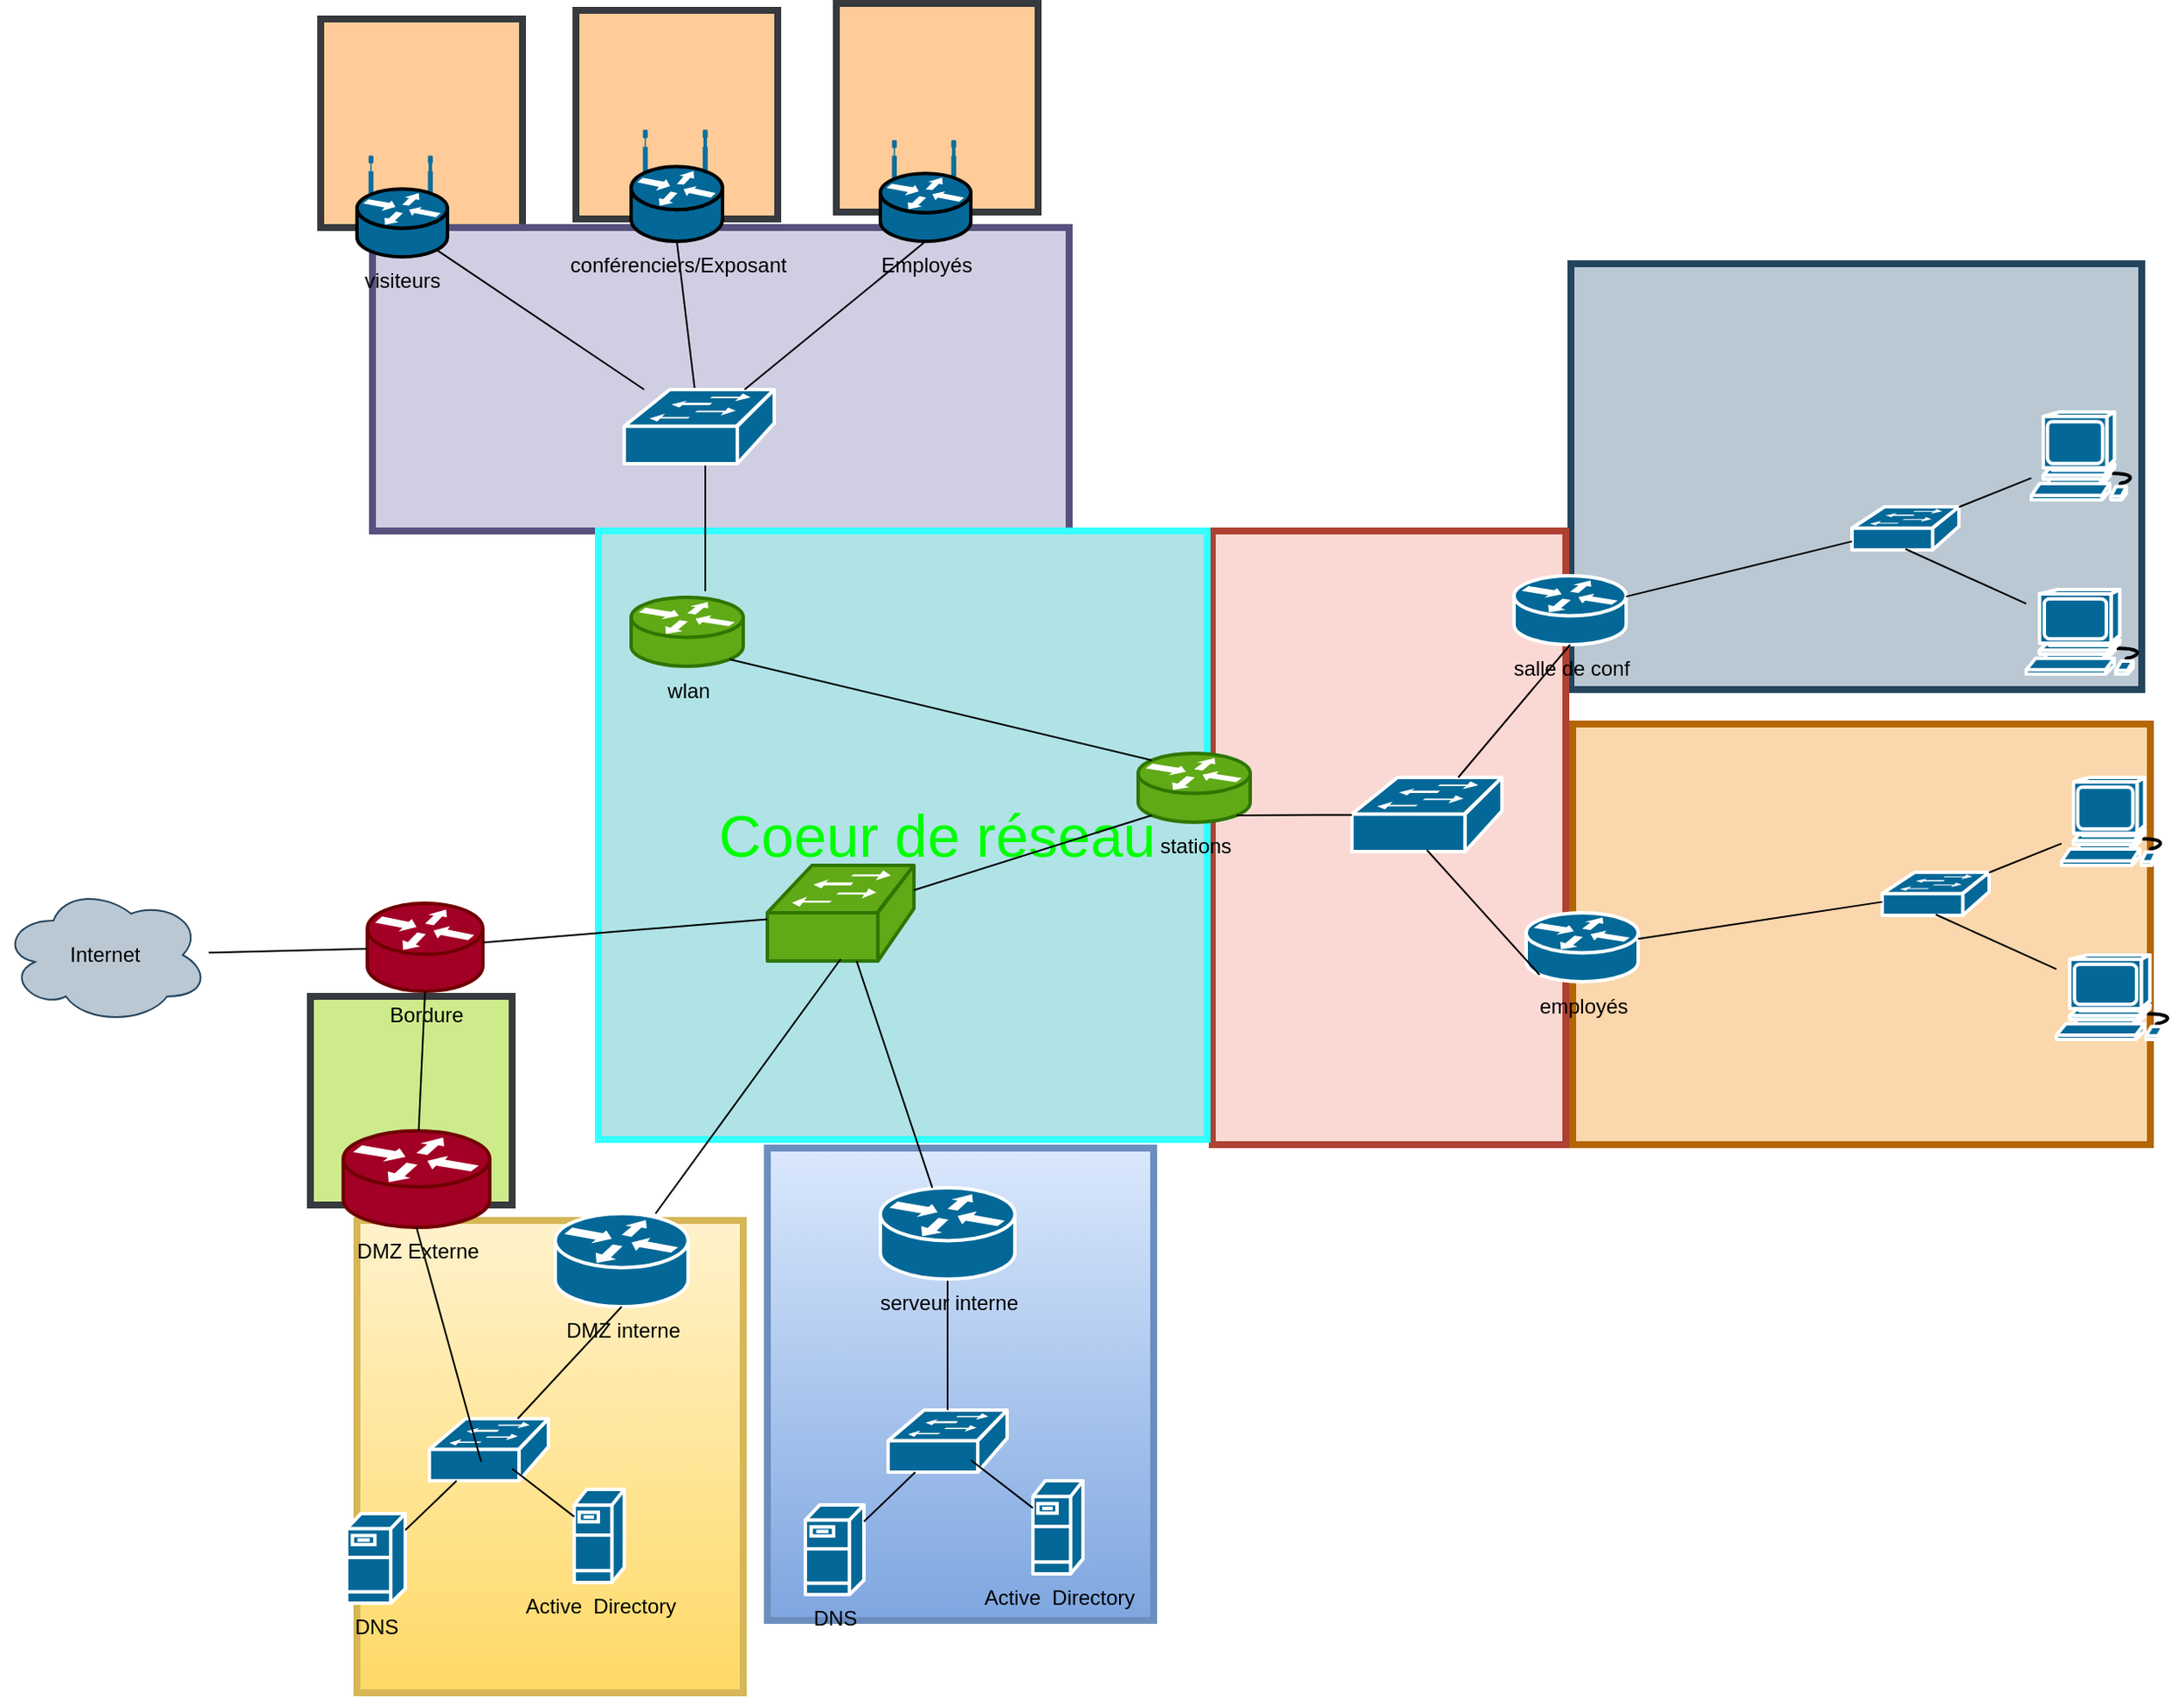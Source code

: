 <mxfile>
    <diagram id="FkvyLt1QBYBLUU6qPOaO" name="Page-1">
        <mxGraphModel dx="927" dy="1512" grid="0" gridSize="10" guides="1" tooltips="1" connect="1" arrows="1" fold="1" page="0" pageScale="1" pageWidth="850" pageHeight="1100" background="#ffffff" math="0" shadow="0">
            <root>
                <mxCell id="0"/>
                <mxCell id="1" parent="0"/>
                <mxCell id="95" value="wireless" style="rounded=0;whiteSpace=wrap;html=1;strokeColor=#36393d;strokeWidth=4;fontSize=34;fillColor=#ffcc99;noLabel=1;" vertex="1" parent="1">
                    <mxGeometry x="310" y="-428" width="117" height="121" as="geometry"/>
                </mxCell>
                <mxCell id="94" value="wireless" style="rounded=0;whiteSpace=wrap;html=1;strokeColor=#36393d;strokeWidth=4;fontSize=34;fillColor=#ffcc99;noLabel=1;" vertex="1" parent="1">
                    <mxGeometry x="458" y="-433" width="117" height="121" as="geometry"/>
                </mxCell>
                <mxCell id="92" value="wireless" style="rounded=0;whiteSpace=wrap;html=1;strokeColor=#36393d;strokeWidth=4;fontSize=34;fillColor=#ffcc99;noLabel=1;" vertex="1" parent="1">
                    <mxGeometry x="609" y="-437" width="117" height="121" as="geometry"/>
                </mxCell>
                <mxCell id="91" value="wireless" style="rounded=0;whiteSpace=wrap;html=1;strokeColor=#36393d;strokeWidth=4;fontSize=34;fillColor=#cdeb8b;noLabel=1;" vertex="1" parent="1">
                    <mxGeometry x="304" y="139" width="117" height="121" as="geometry"/>
                </mxCell>
                <mxCell id="90" value="wireless" style="rounded=0;whiteSpace=wrap;html=1;strokeColor=#d6b656;strokeWidth=4;fontSize=34;fillColor=#fff2cc;noLabel=1;gradientColor=#ffd966;" vertex="1" parent="1">
                    <mxGeometry x="331" y="269" width="224" height="274" as="geometry"/>
                </mxCell>
                <mxCell id="89" value="wireless" style="rounded=0;whiteSpace=wrap;html=1;strokeColor=#6c8ebf;strokeWidth=4;fontSize=34;fillColor=#dae8fc;noLabel=1;gradientColor=#7ea6e0;" vertex="1" parent="1">
                    <mxGeometry x="569" y="227" width="224" height="274" as="geometry"/>
                </mxCell>
                <mxCell id="76" value="" style="rounded=0;whiteSpace=wrap;html=1;strokeColor=#b46504;strokeWidth=4;fontSize=34;fillColor=#fad7ac;" vertex="1" parent="1">
                    <mxGeometry x="1036" y="-19" width="335" height="244" as="geometry"/>
                </mxCell>
                <mxCell id="77" value="" style="rounded=0;whiteSpace=wrap;html=1;strokeColor=#23445d;strokeWidth=4;fontSize=34;fillColor=#bac8d3;" vertex="1" parent="1">
                    <mxGeometry x="1035" y="-286" width="331" height="247" as="geometry"/>
                </mxCell>
                <mxCell id="75" value="" style="rounded=0;whiteSpace=wrap;html=1;strokeColor=#ae4132;strokeWidth=4;fontSize=34;fillColor=#fad9d5;" vertex="1" parent="1">
                    <mxGeometry x="827" y="-131" width="205" height="356" as="geometry"/>
                </mxCell>
                <mxCell id="74" value="wireless" style="rounded=0;whiteSpace=wrap;html=1;strokeColor=#56517e;strokeWidth=4;fontSize=34;fillColor=#d0cee2;fontColor=none;noLabel=1;" vertex="1" parent="1">
                    <mxGeometry x="340" y="-307" width="404" height="176" as="geometry"/>
                </mxCell>
                <mxCell id="73" value="&lt;blockquote style=&quot;margin: 0 0 0 40px; border: none; padding: 0px;&quot;&gt;&lt;font style=&quot;font-size: 34px;&quot; color=&quot;#00ff00&quot;&gt;Coeur de réseau&lt;/font&gt;&lt;/blockquote&gt;" style="whiteSpace=wrap;html=1;aspect=fixed;strokeColor=#33FFFF;strokeWidth=4;fillColor=#b0e3e6;labelPosition=center;verticalLabelPosition=middle;align=center;verticalAlign=middle;" vertex="1" parent="1">
                    <mxGeometry x="471" y="-131" width="353" height="353" as="geometry"/>
                </mxCell>
                <mxCell id="2" value="&lt;font color=&quot;#000000&quot;&gt;Active&amp;nbsp; Directory&lt;/font&gt;" style="shape=mxgraph.cisco.servers.fileserver;sketch=0;html=1;pointerEvents=1;dashed=0;fillColor=#036897;strokeColor=#ffffff;strokeWidth=2;verticalLabelPosition=bottom;verticalAlign=top;align=center;outlineConnect=0;" vertex="1" parent="1">
                    <mxGeometry x="723" y="420" width="29" height="54" as="geometry"/>
                </mxCell>
                <mxCell id="3" value="&lt;font color=&quot;#000000&quot;&gt;DNS&lt;/font&gt;" style="shape=mxgraph.cisco.servers.fileserver;sketch=0;html=1;pointerEvents=1;dashed=0;fillColor=#036897;strokeColor=#ffffff;strokeWidth=2;verticalLabelPosition=bottom;verticalAlign=top;align=center;outlineConnect=0;" vertex="1" parent="1">
                    <mxGeometry x="591" y="434" width="34" height="52" as="geometry"/>
                </mxCell>
                <mxCell id="8" value="visiteurs" style="shape=mxgraph.cisco.routers.wireless_router;sketch=0;html=1;pointerEvents=1;dashed=0;fillColor=#036897;strokeColor=#000000;strokeWidth=2;verticalLabelPosition=bottom;verticalAlign=top;align=center;outlineConnect=0;fontColor=#000000;" vertex="1" parent="1">
                    <mxGeometry x="331" y="-348" width="52.5" height="58" as="geometry"/>
                </mxCell>
                <mxCell id="9" value="conférenciers/Exposant" style="shape=mxgraph.cisco.routers.wireless_router;sketch=0;html=1;pointerEvents=1;dashed=0;fillColor=#036897;strokeColor=#000000;strokeWidth=2;verticalLabelPosition=bottom;verticalAlign=top;align=center;outlineConnect=0;fontColor=#000000;" vertex="1" parent="1">
                    <mxGeometry x="490" y="-363" width="53" height="64" as="geometry"/>
                </mxCell>
                <mxCell id="12" value="&lt;font color=&quot;#000000&quot;&gt;Internet&lt;/font&gt;" style="ellipse;shape=cloud;whiteSpace=wrap;html=1;fillColor=#bac8d3;strokeColor=#23445d;" vertex="1" parent="1">
                    <mxGeometry x="125" y="75" width="120" height="80" as="geometry"/>
                </mxCell>
                <mxCell id="13" value="" style="shape=mxgraph.cisco.switches.workgroup_switch;sketch=0;html=1;pointerEvents=1;dashed=0;fillColor=#036897;strokeColor=#ffffff;strokeWidth=2;verticalLabelPosition=bottom;verticalAlign=top;align=center;outlineConnect=0;fontColor=#000000;" vertex="1" parent="1">
                    <mxGeometry x="1198" y="-145" width="62" height="25" as="geometry"/>
                </mxCell>
                <mxCell id="18" value="" style="shape=mxgraph.cisco.switches.workgroup_switch;sketch=0;html=1;pointerEvents=1;dashed=0;fillColor=#60a917;strokeColor=#2D7600;strokeWidth=2;verticalLabelPosition=bottom;verticalAlign=top;align=center;outlineConnect=0;fontColor=#ffffff;" vertex="1" parent="1">
                    <mxGeometry x="569" y="63" width="85" height="55.5" as="geometry"/>
                </mxCell>
                <mxCell id="19" value="" style="shape=mxgraph.cisco.switches.workgroup_switch;sketch=0;html=1;pointerEvents=1;dashed=0;fillColor=#036897;strokeColor=#ffffff;strokeWidth=2;verticalLabelPosition=bottom;verticalAlign=top;align=center;outlineConnect=0;fontColor=#000000;" vertex="1" parent="1">
                    <mxGeometry x="639" y="379" width="69" height="36" as="geometry"/>
                </mxCell>
                <mxCell id="20" value="" style="endArrow=none;html=1;fontColor=#000000;strokeColor=#000000;" edge="1" parent="1" source="33" target="19">
                    <mxGeometry width="50" height="50" relative="1" as="geometry">
                        <mxPoint x="673.5" y="334.0" as="sourcePoint"/>
                        <mxPoint x="834" y="272" as="targetPoint"/>
                    </mxGeometry>
                </mxCell>
                <mxCell id="21" value="" style="endArrow=none;html=1;strokeColor=#000000;fontColor=#000000;" edge="1" parent="1" target="2">
                    <mxGeometry width="50" height="50" relative="1" as="geometry">
                        <mxPoint x="687" y="408" as="sourcePoint"/>
                        <mxPoint x="834" y="272" as="targetPoint"/>
                    </mxGeometry>
                </mxCell>
                <mxCell id="22" value="" style="endArrow=none;html=1;strokeColor=#000000;fontColor=#000000;" edge="1" parent="1" source="3" target="19">
                    <mxGeometry width="50" height="50" relative="1" as="geometry">
                        <mxPoint x="617" y="440" as="sourcePoint"/>
                        <mxPoint x="667" y="390" as="targetPoint"/>
                    </mxGeometry>
                </mxCell>
                <mxCell id="23" value="" style="shape=mxgraph.cisco.computers_and_peripherals.workstation;sketch=0;html=1;pointerEvents=1;dashed=0;fillColor=#036897;strokeColor=#ffffff;strokeWidth=2;verticalLabelPosition=bottom;verticalAlign=top;align=center;outlineConnect=0;fontColor=#000000;" vertex="1" parent="1">
                    <mxGeometry x="1299" y="-97" width="72" height="49" as="geometry"/>
                </mxCell>
                <mxCell id="24" value="" style="shape=mxgraph.cisco.computers_and_peripherals.workstation;sketch=0;html=1;pointerEvents=1;dashed=0;fillColor=#036897;strokeColor=#ffffff;strokeWidth=2;verticalLabelPosition=bottom;verticalAlign=top;align=center;outlineConnect=0;fontColor=#000000;" vertex="1" parent="1">
                    <mxGeometry x="1302" y="-200" width="64" height="51" as="geometry"/>
                </mxCell>
                <mxCell id="26" value="" style="endArrow=none;html=1;strokeColor=#000000;fontColor=#000000;exitX=0.5;exitY=0.98;exitDx=0;exitDy=0;exitPerimeter=0;" edge="1" parent="1" source="13" target="23">
                    <mxGeometry width="50" height="50" relative="1" as="geometry">
                        <mxPoint x="1230" y="-24" as="sourcePoint"/>
                        <mxPoint x="1280" y="-74" as="targetPoint"/>
                    </mxGeometry>
                </mxCell>
                <mxCell id="27" value="" style="endArrow=none;html=1;strokeColor=#000000;fontColor=#000000;" edge="1" parent="1" source="13" target="24">
                    <mxGeometry width="50" height="50" relative="1" as="geometry">
                        <mxPoint x="1252" y="-126" as="sourcePoint"/>
                        <mxPoint x="1295" y="-163" as="targetPoint"/>
                    </mxGeometry>
                </mxCell>
                <mxCell id="29" value="Bordure" style="shape=mxgraph.cisco.routers.router;sketch=0;html=1;pointerEvents=1;dashed=0;fillColor=#a20025;strokeColor=#6F0000;strokeWidth=2;verticalLabelPosition=bottom;verticalAlign=top;align=center;outlineConnect=0;fontColor=#000000;" vertex="1" parent="1">
                    <mxGeometry x="337" y="85" width="67" height="51" as="geometry"/>
                </mxCell>
                <mxCell id="32" value="DMZ Externe" style="shape=mxgraph.cisco.routers.router;sketch=0;html=1;pointerEvents=1;dashed=0;fillColor=#a20025;strokeColor=#6F0000;strokeWidth=2;verticalLabelPosition=bottom;verticalAlign=top;align=center;outlineConnect=0;fontColor=#000000;" vertex="1" parent="1">
                    <mxGeometry x="323" y="217" width="85" height="56" as="geometry"/>
                </mxCell>
                <mxCell id="33" value="serveur interne" style="shape=mxgraph.cisco.routers.router;sketch=0;html=1;pointerEvents=1;dashed=0;fillColor=#036897;strokeColor=#ffffff;strokeWidth=2;verticalLabelPosition=bottom;verticalAlign=top;align=center;outlineConnect=0;fontColor=#000000;" vertex="1" parent="1">
                    <mxGeometry x="634.5" y="250" width="78" height="53" as="geometry"/>
                </mxCell>
                <mxCell id="34" value="DMZ interne" style="shape=mxgraph.cisco.routers.router;sketch=0;html=1;pointerEvents=1;dashed=0;fillColor=#036897;strokeColor=#ffffff;strokeWidth=2;verticalLabelPosition=bottom;verticalAlign=top;align=center;outlineConnect=0;fontColor=#000000;" vertex="1" parent="1">
                    <mxGeometry x="446" y="265" width="77" height="54" as="geometry"/>
                </mxCell>
                <mxCell id="35" value="salle de conf" style="shape=mxgraph.cisco.routers.router;sketch=0;html=1;pointerEvents=1;dashed=0;fillColor=#036897;strokeColor=#ffffff;strokeWidth=2;verticalLabelPosition=bottom;verticalAlign=top;align=center;outlineConnect=0;fontColor=#000000;" vertex="1" parent="1">
                    <mxGeometry x="1002" y="-105" width="65" height="40" as="geometry"/>
                </mxCell>
                <mxCell id="36" value="stations" style="shape=mxgraph.cisco.routers.router;sketch=0;html=1;pointerEvents=1;dashed=0;fillColor=#60a917;strokeColor=#2D7600;strokeWidth=2;verticalLabelPosition=bottom;verticalAlign=top;align=center;outlineConnect=0;fontColor=#000000;" vertex="1" parent="1">
                    <mxGeometry x="784" y="-2" width="65" height="40" as="geometry"/>
                </mxCell>
                <mxCell id="38" value="" style="endArrow=none;html=1;strokeColor=#000000;fontColor=#000000;" edge="1" parent="1" source="13" target="35">
                    <mxGeometry width="50" height="50" relative="1" as="geometry">
                        <mxPoint x="871" y="100" as="sourcePoint"/>
                        <mxPoint x="921" y="50" as="targetPoint"/>
                    </mxGeometry>
                </mxCell>
                <mxCell id="39" value="" style="shape=mxgraph.cisco.switches.workgroup_switch;sketch=0;html=1;pointerEvents=1;dashed=0;fillColor=#036897;strokeColor=#ffffff;strokeWidth=2;verticalLabelPosition=bottom;verticalAlign=top;align=center;outlineConnect=0;fontColor=#000000;" vertex="1" parent="1">
                    <mxGeometry x="1215.5" y="67" width="62" height="25" as="geometry"/>
                </mxCell>
                <mxCell id="40" value="" style="shape=mxgraph.cisco.computers_and_peripherals.workstation;sketch=0;html=1;pointerEvents=1;dashed=0;fillColor=#036897;strokeColor=#ffffff;strokeWidth=2;verticalLabelPosition=bottom;verticalAlign=top;align=center;outlineConnect=0;fontColor=#000000;" vertex="1" parent="1">
                    <mxGeometry x="1316.5" y="115" width="72" height="49" as="geometry"/>
                </mxCell>
                <mxCell id="41" value="" style="shape=mxgraph.cisco.computers_and_peripherals.workstation;sketch=0;html=1;pointerEvents=1;dashed=0;fillColor=#036897;strokeColor=#ffffff;strokeWidth=2;verticalLabelPosition=bottom;verticalAlign=top;align=center;outlineConnect=0;fontColor=#000000;" vertex="1" parent="1">
                    <mxGeometry x="1319.5" y="12" width="64" height="51" as="geometry"/>
                </mxCell>
                <mxCell id="42" value="" style="endArrow=none;html=1;strokeColor=#000000;fontColor=#000000;exitX=0.5;exitY=0.98;exitDx=0;exitDy=0;exitPerimeter=0;" edge="1" parent="1" source="39" target="40">
                    <mxGeometry width="50" height="50" relative="1" as="geometry">
                        <mxPoint x="1247.5" y="188" as="sourcePoint"/>
                        <mxPoint x="1297.5" y="138" as="targetPoint"/>
                    </mxGeometry>
                </mxCell>
                <mxCell id="43" value="" style="endArrow=none;html=1;strokeColor=#000000;fontColor=#000000;" edge="1" parent="1" source="39" target="41">
                    <mxGeometry width="50" height="50" relative="1" as="geometry">
                        <mxPoint x="1269.5" y="86" as="sourcePoint"/>
                        <mxPoint x="1312.5" y="49" as="targetPoint"/>
                    </mxGeometry>
                </mxCell>
                <mxCell id="44" value="employés" style="shape=mxgraph.cisco.routers.router;sketch=0;html=1;pointerEvents=1;dashed=0;fillColor=#036897;strokeColor=#ffffff;strokeWidth=2;verticalLabelPosition=bottom;verticalAlign=top;align=center;outlineConnect=0;fontColor=#000000;" vertex="1" parent="1">
                    <mxGeometry x="1009" y="90.5" width="65" height="40" as="geometry"/>
                </mxCell>
                <mxCell id="45" value="" style="endArrow=none;html=1;strokeColor=#000000;fontColor=#000000;" edge="1" parent="1" source="39" target="44">
                    <mxGeometry width="50" height="50" relative="1" as="geometry">
                        <mxPoint x="888.5" y="312" as="sourcePoint"/>
                        <mxPoint x="938.5" y="262" as="targetPoint"/>
                    </mxGeometry>
                </mxCell>
                <mxCell id="49" value="wlan" style="shape=mxgraph.cisco.routers.router;sketch=0;html=1;pointerEvents=1;dashed=0;fillColor=#60a917;strokeColor=#2D7600;strokeWidth=2;verticalLabelPosition=bottom;verticalAlign=top;align=center;outlineConnect=0;fontColor=#000000;" vertex="1" parent="1">
                    <mxGeometry x="490" y="-92.5" width="65" height="40" as="geometry"/>
                </mxCell>
                <mxCell id="50" value="Employés" style="shape=mxgraph.cisco.routers.wireless_router;sketch=0;html=1;pointerEvents=1;dashed=0;fillColor=#036897;strokeColor=#000000;strokeWidth=2;verticalLabelPosition=bottom;verticalAlign=top;align=center;outlineConnect=0;fontColor=#000000;" vertex="1" parent="1">
                    <mxGeometry x="634.5" y="-357" width="52.5" height="58" as="geometry"/>
                </mxCell>
                <mxCell id="52" value="&lt;font color=&quot;#000000&quot;&gt;Active&amp;nbsp; Directory&lt;/font&gt;" style="shape=mxgraph.cisco.servers.fileserver;sketch=0;html=1;pointerEvents=1;dashed=0;fillColor=#036897;strokeColor=#ffffff;strokeWidth=2;verticalLabelPosition=bottom;verticalAlign=top;align=center;outlineConnect=0;" vertex="1" parent="1">
                    <mxGeometry x="457" y="425" width="29" height="54" as="geometry"/>
                </mxCell>
                <mxCell id="53" value="&lt;font color=&quot;#000000&quot;&gt;DNS&lt;/font&gt;" style="shape=mxgraph.cisco.servers.fileserver;sketch=0;html=1;pointerEvents=1;dashed=0;fillColor=#036897;strokeColor=#ffffff;strokeWidth=2;verticalLabelPosition=bottom;verticalAlign=top;align=center;outlineConnect=0;" vertex="1" parent="1">
                    <mxGeometry x="325" y="439" width="34" height="52" as="geometry"/>
                </mxCell>
                <mxCell id="54" value="" style="shape=mxgraph.cisco.switches.workgroup_switch;sketch=0;html=1;pointerEvents=1;dashed=0;fillColor=#036897;strokeColor=#ffffff;strokeWidth=2;verticalLabelPosition=bottom;verticalAlign=top;align=center;outlineConnect=0;fontColor=#000000;" vertex="1" parent="1">
                    <mxGeometry x="373" y="384" width="69" height="36" as="geometry"/>
                </mxCell>
                <mxCell id="55" value="" style="endArrow=none;html=1;strokeColor=#000000;fontColor=#000000;" edge="1" parent="1" target="52">
                    <mxGeometry width="50" height="50" relative="1" as="geometry">
                        <mxPoint x="421" y="413" as="sourcePoint"/>
                        <mxPoint x="568" y="277" as="targetPoint"/>
                    </mxGeometry>
                </mxCell>
                <mxCell id="56" value="" style="endArrow=none;html=1;strokeColor=#000000;fontColor=#000000;" edge="1" parent="1" source="53" target="54">
                    <mxGeometry width="50" height="50" relative="1" as="geometry">
                        <mxPoint x="351" y="445" as="sourcePoint"/>
                        <mxPoint x="401" y="395" as="targetPoint"/>
                    </mxGeometry>
                </mxCell>
                <mxCell id="57" value="" style="endArrow=none;html=1;strokeColor=#000000;fontColor=#000000;entryX=0.5;entryY=1;entryDx=0;entryDy=0;entryPerimeter=0;" edge="1" parent="1" source="32" target="29">
                    <mxGeometry width="50" height="50" relative="1" as="geometry">
                        <mxPoint x="309" y="235" as="sourcePoint"/>
                        <mxPoint x="359" y="185" as="targetPoint"/>
                    </mxGeometry>
                </mxCell>
                <mxCell id="58" value="" style="endArrow=none;html=1;strokeColor=#000000;fontColor=#000000;entryX=0.5;entryY=1;entryDx=0;entryDy=0;entryPerimeter=0;" edge="1" parent="1" source="54" target="34">
                    <mxGeometry width="50" height="50" relative="1" as="geometry">
                        <mxPoint x="560" y="381" as="sourcePoint"/>
                        <mxPoint x="666" y="324" as="targetPoint"/>
                    </mxGeometry>
                </mxCell>
                <mxCell id="59" value="" style="endArrow=none;html=1;strokeColor=#000000;fontColor=#000000;" edge="1" parent="1" source="12" target="29">
                    <mxGeometry width="50" height="50" relative="1" as="geometry">
                        <mxPoint x="616" y="374" as="sourcePoint"/>
                        <mxPoint x="666" y="324" as="targetPoint"/>
                    </mxGeometry>
                </mxCell>
                <mxCell id="60" value="" style="endArrow=none;html=1;strokeColor=#000000;fontColor=#000000;exitX=0.5;exitY=1;exitDx=0;exitDy=0;exitPerimeter=0;entryX=0.435;entryY=0.694;entryDx=0;entryDy=0;entryPerimeter=0;" edge="1" parent="1" source="32" target="54">
                    <mxGeometry width="50" height="50" relative="1" as="geometry">
                        <mxPoint x="616" y="208" as="sourcePoint"/>
                        <mxPoint x="666" y="158" as="targetPoint"/>
                    </mxGeometry>
                </mxCell>
                <mxCell id="61" value="" style="endArrow=none;html=1;strokeColor=#000000;fontColor=#000000;entryX=0.5;entryY=0.98;entryDx=0;entryDy=0;entryPerimeter=0;" edge="1" parent="1" source="34" target="18">
                    <mxGeometry width="50" height="50" relative="1" as="geometry">
                        <mxPoint x="616" y="208" as="sourcePoint"/>
                        <mxPoint x="666" y="158" as="targetPoint"/>
                    </mxGeometry>
                </mxCell>
                <mxCell id="62" value="" style="endArrow=none;html=1;strokeColor=#000000;fontColor=#000000;entryX=0.12;entryY=0.9;entryDx=0;entryDy=0;entryPerimeter=0;" edge="1" parent="1" source="18" target="36">
                    <mxGeometry width="50" height="50" relative="1" as="geometry">
                        <mxPoint x="616" y="208" as="sourcePoint"/>
                        <mxPoint x="666" y="158" as="targetPoint"/>
                    </mxGeometry>
                </mxCell>
                <mxCell id="63" value="" style="endArrow=none;html=1;strokeColor=#000000;fontColor=#000000;entryX=0.12;entryY=0.1;entryDx=0;entryDy=0;entryPerimeter=0;exitX=0.88;exitY=0.9;exitDx=0;exitDy=0;exitPerimeter=0;" edge="1" parent="1" source="49" target="36">
                    <mxGeometry width="50" height="50" relative="1" as="geometry">
                        <mxPoint x="616" y="208" as="sourcePoint"/>
                        <mxPoint x="666" y="158" as="targetPoint"/>
                    </mxGeometry>
                </mxCell>
                <mxCell id="64" value="" style="endArrow=none;html=1;strokeColor=#000000;fontColor=#000000;" edge="1" parent="1" source="29" target="18">
                    <mxGeometry width="50" height="50" relative="1" as="geometry">
                        <mxPoint x="616" y="208" as="sourcePoint"/>
                        <mxPoint x="666" y="158" as="targetPoint"/>
                    </mxGeometry>
                </mxCell>
                <mxCell id="67" value="" style="endArrow=none;html=1;strokeColor=#000000;fontColor=#000000;" edge="1" parent="1">
                    <mxGeometry width="50" height="50" relative="1" as="geometry">
                        <mxPoint x="533" y="-96" as="sourcePoint"/>
                        <mxPoint x="533" y="-181" as="targetPoint"/>
                    </mxGeometry>
                </mxCell>
                <mxCell id="70" value="" style="endArrow=none;html=1;strokeColor=#000000;fontColor=#000000;entryX=0.5;entryY=1;entryDx=0;entryDy=0;entryPerimeter=0;" edge="1" parent="1" source="80" target="9">
                    <mxGeometry width="50" height="50" relative="1" as="geometry">
                        <mxPoint x="510" y="-91" as="sourcePoint"/>
                        <mxPoint x="666" y="-9" as="targetPoint"/>
                    </mxGeometry>
                </mxCell>
                <mxCell id="71" value="" style="endArrow=none;html=1;strokeColor=#000000;fontColor=#000000;entryX=0.88;entryY=0.93;entryDx=0;entryDy=0;entryPerimeter=0;" edge="1" parent="1" source="80" target="8">
                    <mxGeometry width="50" height="50" relative="1" as="geometry">
                        <mxPoint x="353" y="-63.25" as="sourcePoint"/>
                        <mxPoint x="353" y="-170.75" as="targetPoint"/>
                    </mxGeometry>
                </mxCell>
                <mxCell id="72" value="" style="endArrow=none;html=1;strokeColor=#000000;fontColor=#000000;" edge="1" parent="1" source="33" target="18">
                    <mxGeometry width="50" height="50" relative="1" as="geometry">
                        <mxPoint x="682" y="239.5" as="sourcePoint"/>
                        <mxPoint x="682" y="132.0" as="targetPoint"/>
                    </mxGeometry>
                </mxCell>
                <mxCell id="78" value="" style="shape=mxgraph.cisco.switches.workgroup_switch;sketch=0;html=1;pointerEvents=1;dashed=0;fillColor=#036897;strokeColor=#ffffff;strokeWidth=2;verticalLabelPosition=bottom;verticalAlign=top;align=center;outlineConnect=0;fontSize=34;fontColor=#00FF00;" vertex="1" parent="1">
                    <mxGeometry x="908" y="12" width="87" height="43" as="geometry"/>
                </mxCell>
                <mxCell id="80" value="" style="shape=mxgraph.cisco.switches.workgroup_switch;sketch=0;html=1;pointerEvents=1;dashed=0;fillColor=#036897;strokeColor=#ffffff;strokeWidth=2;verticalLabelPosition=bottom;verticalAlign=top;align=center;outlineConnect=0;fontSize=34;fontColor=#00FF00;" vertex="1" parent="1">
                    <mxGeometry x="486" y="-213" width="87" height="43" as="geometry"/>
                </mxCell>
                <mxCell id="81" value="" style="endArrow=none;html=1;strokeColor=#000000;fontSize=34;fontColor=#00FF00;entryX=0.12;entryY=0.9;entryDx=0;entryDy=0;entryPerimeter=0;exitX=0.5;exitY=0.98;exitDx=0;exitDy=0;exitPerimeter=0;" edge="1" parent="1" source="78" target="44">
                    <mxGeometry width="50" height="50" relative="1" as="geometry">
                        <mxPoint x="849" y="128" as="sourcePoint"/>
                        <mxPoint x="899" y="78" as="targetPoint"/>
                    </mxGeometry>
                </mxCell>
                <mxCell id="82" value="" style="endArrow=none;html=1;strokeColor=#000000;fontSize=34;fontColor=#00FF00;entryX=0.5;entryY=1;entryDx=0;entryDy=0;entryPerimeter=0;" edge="1" parent="1" source="78" target="35">
                    <mxGeometry width="50" height="50" relative="1" as="geometry">
                        <mxPoint x="869" y="28" as="sourcePoint"/>
                        <mxPoint x="919" y="-22" as="targetPoint"/>
                    </mxGeometry>
                </mxCell>
                <mxCell id="84" value="" style="endArrow=none;html=1;strokeColor=#000000;fontSize=34;fontColor=#00FF00;exitX=0.88;exitY=0.9;exitDx=0;exitDy=0;exitPerimeter=0;" edge="1" parent="1" source="36" target="78">
                    <mxGeometry width="50" height="50" relative="1" as="geometry">
                        <mxPoint x="869" y="28" as="sourcePoint"/>
                        <mxPoint x="919" y="-22" as="targetPoint"/>
                    </mxGeometry>
                </mxCell>
                <mxCell id="88" value="" style="endArrow=none;html=1;strokeColor=#000000;fontColor=#000000;entryX=0.5;entryY=1;entryDx=0;entryDy=0;entryPerimeter=0;" edge="1" parent="1" source="80" target="50">
                    <mxGeometry width="50" height="50" relative="1" as="geometry">
                        <mxPoint x="596.9" y="-203" as="sourcePoint"/>
                        <mxPoint x="570.5" y="-289" as="targetPoint"/>
                    </mxGeometry>
                </mxCell>
            </root>
        </mxGraphModel>
    </diagram>
</mxfile>